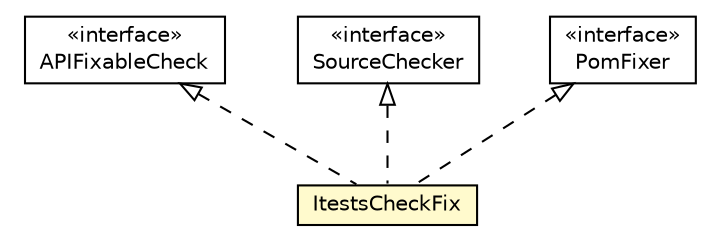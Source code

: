 #!/usr/local/bin/dot
#
# Class diagram 
# Generated by UMLGraph version R5_6-24-gf6e263 (http://www.umlgraph.org/)
#

digraph G {
	edge [fontname="Helvetica",fontsize=10,labelfontname="Helvetica",labelfontsize=10];
	node [fontname="Helvetica",fontsize=10,shape=plaintext];
	nodesep=0.25;
	ranksep=0.5;
	// org.universAAL.support.directives.api.APIFixableCheck
	c4914757 [label=<<table title="org.universAAL.support.directives.api.APIFixableCheck" border="0" cellborder="1" cellspacing="0" cellpadding="2" port="p" href="../api/APIFixableCheck.html">
		<tr><td><table border="0" cellspacing="0" cellpadding="1">
<tr><td align="center" balign="center"> &#171;interface&#187; </td></tr>
<tr><td align="center" balign="center"> APIFixableCheck </td></tr>
		</table></td></tr>
		</table>>, URL="../api/APIFixableCheck.html", fontname="Helvetica", fontcolor="black", fontsize=10.0];
	// org.universAAL.support.directives.checks.ItestsCheckFix
	c4914762 [label=<<table title="org.universAAL.support.directives.checks.ItestsCheckFix" border="0" cellborder="1" cellspacing="0" cellpadding="2" port="p" bgcolor="lemonChiffon" href="./ItestsCheckFix.html">
		<tr><td><table border="0" cellspacing="0" cellpadding="1">
<tr><td align="center" balign="center"> ItestsCheckFix </td></tr>
		</table></td></tr>
		</table>>, URL="./ItestsCheckFix.html", fontname="Helvetica", fontcolor="black", fontsize=10.0];
	// org.universAAL.support.directives.util.SourceChecker
	c4914791 [label=<<table title="org.universAAL.support.directives.util.SourceChecker" border="0" cellborder="1" cellspacing="0" cellpadding="2" port="p" href="../util/SourceChecker.html">
		<tr><td><table border="0" cellspacing="0" cellpadding="1">
<tr><td align="center" balign="center"> &#171;interface&#187; </td></tr>
<tr><td align="center" balign="center"> SourceChecker </td></tr>
		</table></td></tr>
		</table>>, URL="../util/SourceChecker.html", fontname="Helvetica", fontcolor="black", fontsize=10.0];
	// org.universAAL.support.directives.util.PomFixer
	c4914795 [label=<<table title="org.universAAL.support.directives.util.PomFixer" border="0" cellborder="1" cellspacing="0" cellpadding="2" port="p" href="../util/PomFixer.html">
		<tr><td><table border="0" cellspacing="0" cellpadding="1">
<tr><td align="center" balign="center"> &#171;interface&#187; </td></tr>
<tr><td align="center" balign="center"> PomFixer </td></tr>
		</table></td></tr>
		</table>>, URL="../util/PomFixer.html", fontname="Helvetica", fontcolor="black", fontsize=10.0];
	//org.universAAL.support.directives.checks.ItestsCheckFix implements org.universAAL.support.directives.api.APIFixableCheck
	c4914757:p -> c4914762:p [dir=back,arrowtail=empty,style=dashed];
	//org.universAAL.support.directives.checks.ItestsCheckFix implements org.universAAL.support.directives.util.SourceChecker
	c4914791:p -> c4914762:p [dir=back,arrowtail=empty,style=dashed];
	//org.universAAL.support.directives.checks.ItestsCheckFix implements org.universAAL.support.directives.util.PomFixer
	c4914795:p -> c4914762:p [dir=back,arrowtail=empty,style=dashed];
}

